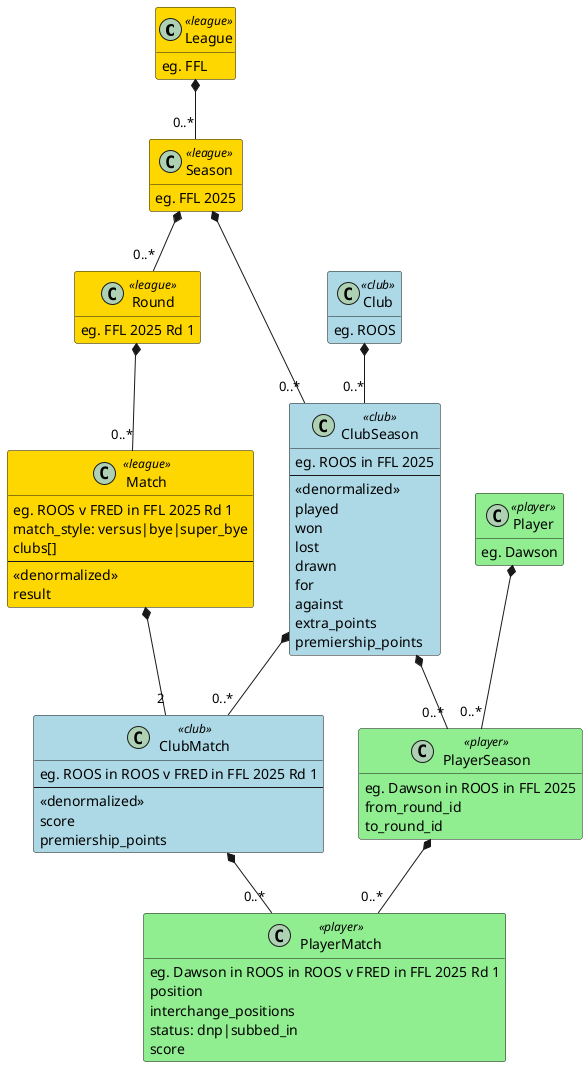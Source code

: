 @startuml
hide empty members

skinparam class {
  BackgroundColor<<league>> Gold
  BackgroundColor<<club>> LightBlue 
  BackgroundColor<<player>> LightGreen
}

class League <<league>> {
  eg. FFL
}
class Season <<league>> {
  eg. FFL 2025 
}
class Round <<league>> {
  eg. FFL 2025 Rd 1
}
class Match <<league>> {
  eg. ROOS v FRED in FFL 2025 Rd 1
  match_style: versus|bye|super_bye
  clubs[]
  --
  <<denormalized>>
  result
}

class Club <<club>> {
  eg. ROOS
}
class ClubSeason <<club>> {
  eg. ROOS in FFL 2025
  --
  <<denormalized>>
  played
  won
  lost
  drawn
  for
  against
  extra_points
  premiership_points
}
class ClubMatch <<club>> {
  eg. ROOS in ROOS v FRED in FFL 2025 Rd 1
  --
  <<denormalized>>
  score
  premiership_points
}

class Player <<player>> {
  eg. Dawson
}
class PlayerSeason <<player>> {
  eg. Dawson in ROOS in FFL 2025
  from_round_id
  to_round_id
}
class PlayerMatch <<player>> {
  eg. Dawson in ROOS in ROOS v FRED in FFL 2025 Rd 1
  position
  interchange_positions
  status: dnp|subbed_in
  score
}

League *-- "0..*" Season
Season *-- "0..*" Round
Round *-- "0..*" Match

Club *-- "0..*" ClubSeason
Season *-- "0..*" ClubSeason

Match *-- "2" ClubMatch
ClubSeason *-- "0..*" ClubMatch

Player *-- "0..*" PlayerSeason
ClubSeason *-- "0..*" PlayerSeason

ClubMatch *-- "0..*" PlayerMatch
PlayerSeason *-- "0..*" PlayerMatch

@enduml